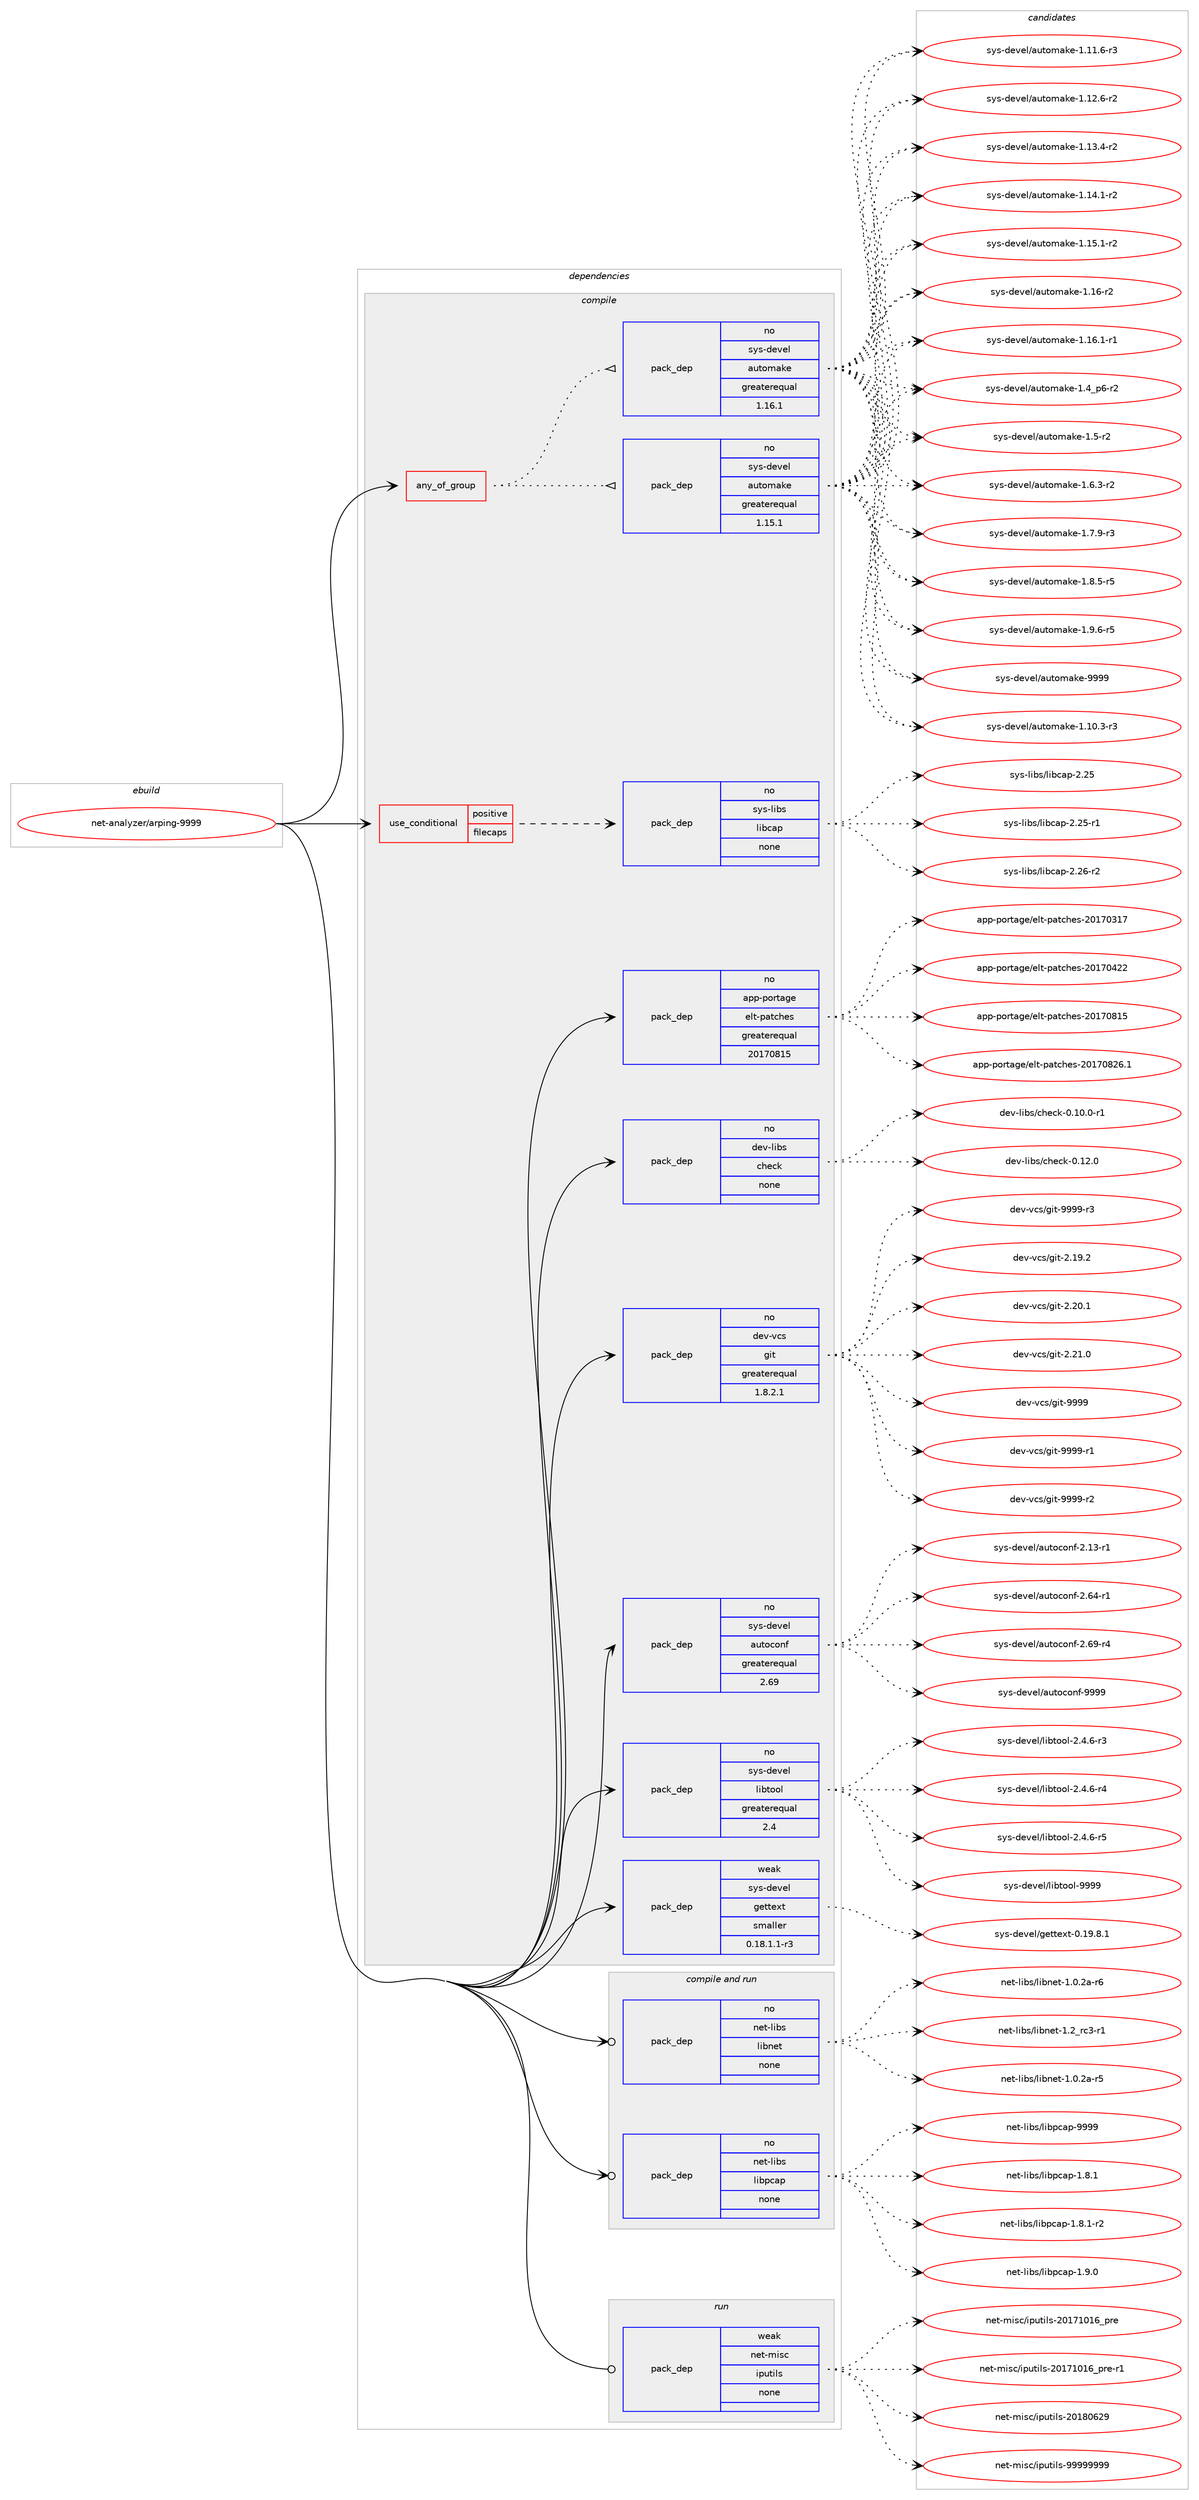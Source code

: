 digraph prolog {

# *************
# Graph options
# *************

newrank=true;
concentrate=true;
compound=true;
graph [rankdir=LR,fontname=Helvetica,fontsize=10,ranksep=1.5];#, ranksep=2.5, nodesep=0.2];
edge  [arrowhead=vee];
node  [fontname=Helvetica,fontsize=10];

# **********
# The ebuild
# **********

subgraph cluster_leftcol {
color=gray;
rank=same;
label=<<i>ebuild</i>>;
id [label="net-analyzer/arping-9999", color=red, width=4, href="../net-analyzer/arping-9999.svg"];
}

# ****************
# The dependencies
# ****************

subgraph cluster_midcol {
color=gray;
label=<<i>dependencies</i>>;
subgraph cluster_compile {
fillcolor="#eeeeee";
style=filled;
label=<<i>compile</i>>;
subgraph any25729 {
dependency1641973 [label=<<TABLE BORDER="0" CELLBORDER="1" CELLSPACING="0" CELLPADDING="4"><TR><TD CELLPADDING="10">any_of_group</TD></TR></TABLE>>, shape=none, color=red];subgraph pack1173904 {
dependency1641974 [label=<<TABLE BORDER="0" CELLBORDER="1" CELLSPACING="0" CELLPADDING="4" WIDTH="220"><TR><TD ROWSPAN="6" CELLPADDING="30">pack_dep</TD></TR><TR><TD WIDTH="110">no</TD></TR><TR><TD>sys-devel</TD></TR><TR><TD>automake</TD></TR><TR><TD>greaterequal</TD></TR><TR><TD>1.16.1</TD></TR></TABLE>>, shape=none, color=blue];
}
dependency1641973:e -> dependency1641974:w [weight=20,style="dotted",arrowhead="oinv"];
subgraph pack1173905 {
dependency1641975 [label=<<TABLE BORDER="0" CELLBORDER="1" CELLSPACING="0" CELLPADDING="4" WIDTH="220"><TR><TD ROWSPAN="6" CELLPADDING="30">pack_dep</TD></TR><TR><TD WIDTH="110">no</TD></TR><TR><TD>sys-devel</TD></TR><TR><TD>automake</TD></TR><TR><TD>greaterequal</TD></TR><TR><TD>1.15.1</TD></TR></TABLE>>, shape=none, color=blue];
}
dependency1641973:e -> dependency1641975:w [weight=20,style="dotted",arrowhead="oinv"];
}
id:e -> dependency1641973:w [weight=20,style="solid",arrowhead="vee"];
subgraph cond441566 {
dependency1641976 [label=<<TABLE BORDER="0" CELLBORDER="1" CELLSPACING="0" CELLPADDING="4"><TR><TD ROWSPAN="3" CELLPADDING="10">use_conditional</TD></TR><TR><TD>positive</TD></TR><TR><TD>filecaps</TD></TR></TABLE>>, shape=none, color=red];
subgraph pack1173906 {
dependency1641977 [label=<<TABLE BORDER="0" CELLBORDER="1" CELLSPACING="0" CELLPADDING="4" WIDTH="220"><TR><TD ROWSPAN="6" CELLPADDING="30">pack_dep</TD></TR><TR><TD WIDTH="110">no</TD></TR><TR><TD>sys-libs</TD></TR><TR><TD>libcap</TD></TR><TR><TD>none</TD></TR><TR><TD></TD></TR></TABLE>>, shape=none, color=blue];
}
dependency1641976:e -> dependency1641977:w [weight=20,style="dashed",arrowhead="vee"];
}
id:e -> dependency1641976:w [weight=20,style="solid",arrowhead="vee"];
subgraph pack1173907 {
dependency1641978 [label=<<TABLE BORDER="0" CELLBORDER="1" CELLSPACING="0" CELLPADDING="4" WIDTH="220"><TR><TD ROWSPAN="6" CELLPADDING="30">pack_dep</TD></TR><TR><TD WIDTH="110">no</TD></TR><TR><TD>app-portage</TD></TR><TR><TD>elt-patches</TD></TR><TR><TD>greaterequal</TD></TR><TR><TD>20170815</TD></TR></TABLE>>, shape=none, color=blue];
}
id:e -> dependency1641978:w [weight=20,style="solid",arrowhead="vee"];
subgraph pack1173908 {
dependency1641979 [label=<<TABLE BORDER="0" CELLBORDER="1" CELLSPACING="0" CELLPADDING="4" WIDTH="220"><TR><TD ROWSPAN="6" CELLPADDING="30">pack_dep</TD></TR><TR><TD WIDTH="110">no</TD></TR><TR><TD>dev-libs</TD></TR><TR><TD>check</TD></TR><TR><TD>none</TD></TR><TR><TD></TD></TR></TABLE>>, shape=none, color=blue];
}
id:e -> dependency1641979:w [weight=20,style="solid",arrowhead="vee"];
subgraph pack1173909 {
dependency1641980 [label=<<TABLE BORDER="0" CELLBORDER="1" CELLSPACING="0" CELLPADDING="4" WIDTH="220"><TR><TD ROWSPAN="6" CELLPADDING="30">pack_dep</TD></TR><TR><TD WIDTH="110">no</TD></TR><TR><TD>dev-vcs</TD></TR><TR><TD>git</TD></TR><TR><TD>greaterequal</TD></TR><TR><TD>1.8.2.1</TD></TR></TABLE>>, shape=none, color=blue];
}
id:e -> dependency1641980:w [weight=20,style="solid",arrowhead="vee"];
subgraph pack1173910 {
dependency1641981 [label=<<TABLE BORDER="0" CELLBORDER="1" CELLSPACING="0" CELLPADDING="4" WIDTH="220"><TR><TD ROWSPAN="6" CELLPADDING="30">pack_dep</TD></TR><TR><TD WIDTH="110">no</TD></TR><TR><TD>sys-devel</TD></TR><TR><TD>autoconf</TD></TR><TR><TD>greaterequal</TD></TR><TR><TD>2.69</TD></TR></TABLE>>, shape=none, color=blue];
}
id:e -> dependency1641981:w [weight=20,style="solid",arrowhead="vee"];
subgraph pack1173911 {
dependency1641982 [label=<<TABLE BORDER="0" CELLBORDER="1" CELLSPACING="0" CELLPADDING="4" WIDTH="220"><TR><TD ROWSPAN="6" CELLPADDING="30">pack_dep</TD></TR><TR><TD WIDTH="110">no</TD></TR><TR><TD>sys-devel</TD></TR><TR><TD>libtool</TD></TR><TR><TD>greaterequal</TD></TR><TR><TD>2.4</TD></TR></TABLE>>, shape=none, color=blue];
}
id:e -> dependency1641982:w [weight=20,style="solid",arrowhead="vee"];
subgraph pack1173912 {
dependency1641983 [label=<<TABLE BORDER="0" CELLBORDER="1" CELLSPACING="0" CELLPADDING="4" WIDTH="220"><TR><TD ROWSPAN="6" CELLPADDING="30">pack_dep</TD></TR><TR><TD WIDTH="110">weak</TD></TR><TR><TD>sys-devel</TD></TR><TR><TD>gettext</TD></TR><TR><TD>smaller</TD></TR><TR><TD>0.18.1.1-r3</TD></TR></TABLE>>, shape=none, color=blue];
}
id:e -> dependency1641983:w [weight=20,style="solid",arrowhead="vee"];
}
subgraph cluster_compileandrun {
fillcolor="#eeeeee";
style=filled;
label=<<i>compile and run</i>>;
subgraph pack1173913 {
dependency1641984 [label=<<TABLE BORDER="0" CELLBORDER="1" CELLSPACING="0" CELLPADDING="4" WIDTH="220"><TR><TD ROWSPAN="6" CELLPADDING="30">pack_dep</TD></TR><TR><TD WIDTH="110">no</TD></TR><TR><TD>net-libs</TD></TR><TR><TD>libnet</TD></TR><TR><TD>none</TD></TR><TR><TD></TD></TR></TABLE>>, shape=none, color=blue];
}
id:e -> dependency1641984:w [weight=20,style="solid",arrowhead="odotvee"];
subgraph pack1173914 {
dependency1641985 [label=<<TABLE BORDER="0" CELLBORDER="1" CELLSPACING="0" CELLPADDING="4" WIDTH="220"><TR><TD ROWSPAN="6" CELLPADDING="30">pack_dep</TD></TR><TR><TD WIDTH="110">no</TD></TR><TR><TD>net-libs</TD></TR><TR><TD>libpcap</TD></TR><TR><TD>none</TD></TR><TR><TD></TD></TR></TABLE>>, shape=none, color=blue];
}
id:e -> dependency1641985:w [weight=20,style="solid",arrowhead="odotvee"];
}
subgraph cluster_run {
fillcolor="#eeeeee";
style=filled;
label=<<i>run</i>>;
subgraph pack1173915 {
dependency1641986 [label=<<TABLE BORDER="0" CELLBORDER="1" CELLSPACING="0" CELLPADDING="4" WIDTH="220"><TR><TD ROWSPAN="6" CELLPADDING="30">pack_dep</TD></TR><TR><TD WIDTH="110">weak</TD></TR><TR><TD>net-misc</TD></TR><TR><TD>iputils</TD></TR><TR><TD>none</TD></TR><TR><TD></TD></TR></TABLE>>, shape=none, color=blue];
}
id:e -> dependency1641986:w [weight=20,style="solid",arrowhead="odot"];
}
}

# **************
# The candidates
# **************

subgraph cluster_choices {
rank=same;
color=gray;
label=<<i>candidates</i>>;

subgraph choice1173904 {
color=black;
nodesep=1;
choice11512111545100101118101108479711711611110997107101454946494846514511451 [label="sys-devel/automake-1.10.3-r3", color=red, width=4,href="../sys-devel/automake-1.10.3-r3.svg"];
choice11512111545100101118101108479711711611110997107101454946494946544511451 [label="sys-devel/automake-1.11.6-r3", color=red, width=4,href="../sys-devel/automake-1.11.6-r3.svg"];
choice11512111545100101118101108479711711611110997107101454946495046544511450 [label="sys-devel/automake-1.12.6-r2", color=red, width=4,href="../sys-devel/automake-1.12.6-r2.svg"];
choice11512111545100101118101108479711711611110997107101454946495146524511450 [label="sys-devel/automake-1.13.4-r2", color=red, width=4,href="../sys-devel/automake-1.13.4-r2.svg"];
choice11512111545100101118101108479711711611110997107101454946495246494511450 [label="sys-devel/automake-1.14.1-r2", color=red, width=4,href="../sys-devel/automake-1.14.1-r2.svg"];
choice11512111545100101118101108479711711611110997107101454946495346494511450 [label="sys-devel/automake-1.15.1-r2", color=red, width=4,href="../sys-devel/automake-1.15.1-r2.svg"];
choice1151211154510010111810110847971171161111099710710145494649544511450 [label="sys-devel/automake-1.16-r2", color=red, width=4,href="../sys-devel/automake-1.16-r2.svg"];
choice11512111545100101118101108479711711611110997107101454946495446494511449 [label="sys-devel/automake-1.16.1-r1", color=red, width=4,href="../sys-devel/automake-1.16.1-r1.svg"];
choice115121115451001011181011084797117116111109971071014549465295112544511450 [label="sys-devel/automake-1.4_p6-r2", color=red, width=4,href="../sys-devel/automake-1.4_p6-r2.svg"];
choice11512111545100101118101108479711711611110997107101454946534511450 [label="sys-devel/automake-1.5-r2", color=red, width=4,href="../sys-devel/automake-1.5-r2.svg"];
choice115121115451001011181011084797117116111109971071014549465446514511450 [label="sys-devel/automake-1.6.3-r2", color=red, width=4,href="../sys-devel/automake-1.6.3-r2.svg"];
choice115121115451001011181011084797117116111109971071014549465546574511451 [label="sys-devel/automake-1.7.9-r3", color=red, width=4,href="../sys-devel/automake-1.7.9-r3.svg"];
choice115121115451001011181011084797117116111109971071014549465646534511453 [label="sys-devel/automake-1.8.5-r5", color=red, width=4,href="../sys-devel/automake-1.8.5-r5.svg"];
choice115121115451001011181011084797117116111109971071014549465746544511453 [label="sys-devel/automake-1.9.6-r5", color=red, width=4,href="../sys-devel/automake-1.9.6-r5.svg"];
choice115121115451001011181011084797117116111109971071014557575757 [label="sys-devel/automake-9999", color=red, width=4,href="../sys-devel/automake-9999.svg"];
dependency1641974:e -> choice11512111545100101118101108479711711611110997107101454946494846514511451:w [style=dotted,weight="100"];
dependency1641974:e -> choice11512111545100101118101108479711711611110997107101454946494946544511451:w [style=dotted,weight="100"];
dependency1641974:e -> choice11512111545100101118101108479711711611110997107101454946495046544511450:w [style=dotted,weight="100"];
dependency1641974:e -> choice11512111545100101118101108479711711611110997107101454946495146524511450:w [style=dotted,weight="100"];
dependency1641974:e -> choice11512111545100101118101108479711711611110997107101454946495246494511450:w [style=dotted,weight="100"];
dependency1641974:e -> choice11512111545100101118101108479711711611110997107101454946495346494511450:w [style=dotted,weight="100"];
dependency1641974:e -> choice1151211154510010111810110847971171161111099710710145494649544511450:w [style=dotted,weight="100"];
dependency1641974:e -> choice11512111545100101118101108479711711611110997107101454946495446494511449:w [style=dotted,weight="100"];
dependency1641974:e -> choice115121115451001011181011084797117116111109971071014549465295112544511450:w [style=dotted,weight="100"];
dependency1641974:e -> choice11512111545100101118101108479711711611110997107101454946534511450:w [style=dotted,weight="100"];
dependency1641974:e -> choice115121115451001011181011084797117116111109971071014549465446514511450:w [style=dotted,weight="100"];
dependency1641974:e -> choice115121115451001011181011084797117116111109971071014549465546574511451:w [style=dotted,weight="100"];
dependency1641974:e -> choice115121115451001011181011084797117116111109971071014549465646534511453:w [style=dotted,weight="100"];
dependency1641974:e -> choice115121115451001011181011084797117116111109971071014549465746544511453:w [style=dotted,weight="100"];
dependency1641974:e -> choice115121115451001011181011084797117116111109971071014557575757:w [style=dotted,weight="100"];
}
subgraph choice1173905 {
color=black;
nodesep=1;
choice11512111545100101118101108479711711611110997107101454946494846514511451 [label="sys-devel/automake-1.10.3-r3", color=red, width=4,href="../sys-devel/automake-1.10.3-r3.svg"];
choice11512111545100101118101108479711711611110997107101454946494946544511451 [label="sys-devel/automake-1.11.6-r3", color=red, width=4,href="../sys-devel/automake-1.11.6-r3.svg"];
choice11512111545100101118101108479711711611110997107101454946495046544511450 [label="sys-devel/automake-1.12.6-r2", color=red, width=4,href="../sys-devel/automake-1.12.6-r2.svg"];
choice11512111545100101118101108479711711611110997107101454946495146524511450 [label="sys-devel/automake-1.13.4-r2", color=red, width=4,href="../sys-devel/automake-1.13.4-r2.svg"];
choice11512111545100101118101108479711711611110997107101454946495246494511450 [label="sys-devel/automake-1.14.1-r2", color=red, width=4,href="../sys-devel/automake-1.14.1-r2.svg"];
choice11512111545100101118101108479711711611110997107101454946495346494511450 [label="sys-devel/automake-1.15.1-r2", color=red, width=4,href="../sys-devel/automake-1.15.1-r2.svg"];
choice1151211154510010111810110847971171161111099710710145494649544511450 [label="sys-devel/automake-1.16-r2", color=red, width=4,href="../sys-devel/automake-1.16-r2.svg"];
choice11512111545100101118101108479711711611110997107101454946495446494511449 [label="sys-devel/automake-1.16.1-r1", color=red, width=4,href="../sys-devel/automake-1.16.1-r1.svg"];
choice115121115451001011181011084797117116111109971071014549465295112544511450 [label="sys-devel/automake-1.4_p6-r2", color=red, width=4,href="../sys-devel/automake-1.4_p6-r2.svg"];
choice11512111545100101118101108479711711611110997107101454946534511450 [label="sys-devel/automake-1.5-r2", color=red, width=4,href="../sys-devel/automake-1.5-r2.svg"];
choice115121115451001011181011084797117116111109971071014549465446514511450 [label="sys-devel/automake-1.6.3-r2", color=red, width=4,href="../sys-devel/automake-1.6.3-r2.svg"];
choice115121115451001011181011084797117116111109971071014549465546574511451 [label="sys-devel/automake-1.7.9-r3", color=red, width=4,href="../sys-devel/automake-1.7.9-r3.svg"];
choice115121115451001011181011084797117116111109971071014549465646534511453 [label="sys-devel/automake-1.8.5-r5", color=red, width=4,href="../sys-devel/automake-1.8.5-r5.svg"];
choice115121115451001011181011084797117116111109971071014549465746544511453 [label="sys-devel/automake-1.9.6-r5", color=red, width=4,href="../sys-devel/automake-1.9.6-r5.svg"];
choice115121115451001011181011084797117116111109971071014557575757 [label="sys-devel/automake-9999", color=red, width=4,href="../sys-devel/automake-9999.svg"];
dependency1641975:e -> choice11512111545100101118101108479711711611110997107101454946494846514511451:w [style=dotted,weight="100"];
dependency1641975:e -> choice11512111545100101118101108479711711611110997107101454946494946544511451:w [style=dotted,weight="100"];
dependency1641975:e -> choice11512111545100101118101108479711711611110997107101454946495046544511450:w [style=dotted,weight="100"];
dependency1641975:e -> choice11512111545100101118101108479711711611110997107101454946495146524511450:w [style=dotted,weight="100"];
dependency1641975:e -> choice11512111545100101118101108479711711611110997107101454946495246494511450:w [style=dotted,weight="100"];
dependency1641975:e -> choice11512111545100101118101108479711711611110997107101454946495346494511450:w [style=dotted,weight="100"];
dependency1641975:e -> choice1151211154510010111810110847971171161111099710710145494649544511450:w [style=dotted,weight="100"];
dependency1641975:e -> choice11512111545100101118101108479711711611110997107101454946495446494511449:w [style=dotted,weight="100"];
dependency1641975:e -> choice115121115451001011181011084797117116111109971071014549465295112544511450:w [style=dotted,weight="100"];
dependency1641975:e -> choice11512111545100101118101108479711711611110997107101454946534511450:w [style=dotted,weight="100"];
dependency1641975:e -> choice115121115451001011181011084797117116111109971071014549465446514511450:w [style=dotted,weight="100"];
dependency1641975:e -> choice115121115451001011181011084797117116111109971071014549465546574511451:w [style=dotted,weight="100"];
dependency1641975:e -> choice115121115451001011181011084797117116111109971071014549465646534511453:w [style=dotted,weight="100"];
dependency1641975:e -> choice115121115451001011181011084797117116111109971071014549465746544511453:w [style=dotted,weight="100"];
dependency1641975:e -> choice115121115451001011181011084797117116111109971071014557575757:w [style=dotted,weight="100"];
}
subgraph choice1173906 {
color=black;
nodesep=1;
choice1151211154510810598115471081059899971124550465053 [label="sys-libs/libcap-2.25", color=red, width=4,href="../sys-libs/libcap-2.25.svg"];
choice11512111545108105981154710810598999711245504650534511449 [label="sys-libs/libcap-2.25-r1", color=red, width=4,href="../sys-libs/libcap-2.25-r1.svg"];
choice11512111545108105981154710810598999711245504650544511450 [label="sys-libs/libcap-2.26-r2", color=red, width=4,href="../sys-libs/libcap-2.26-r2.svg"];
dependency1641977:e -> choice1151211154510810598115471081059899971124550465053:w [style=dotted,weight="100"];
dependency1641977:e -> choice11512111545108105981154710810598999711245504650534511449:w [style=dotted,weight="100"];
dependency1641977:e -> choice11512111545108105981154710810598999711245504650544511450:w [style=dotted,weight="100"];
}
subgraph choice1173907 {
color=black;
nodesep=1;
choice97112112451121111141169710310147101108116451129711699104101115455048495548514955 [label="app-portage/elt-patches-20170317", color=red, width=4,href="../app-portage/elt-patches-20170317.svg"];
choice97112112451121111141169710310147101108116451129711699104101115455048495548525050 [label="app-portage/elt-patches-20170422", color=red, width=4,href="../app-portage/elt-patches-20170422.svg"];
choice97112112451121111141169710310147101108116451129711699104101115455048495548564953 [label="app-portage/elt-patches-20170815", color=red, width=4,href="../app-portage/elt-patches-20170815.svg"];
choice971121124511211111411697103101471011081164511297116991041011154550484955485650544649 [label="app-portage/elt-patches-20170826.1", color=red, width=4,href="../app-portage/elt-patches-20170826.1.svg"];
dependency1641978:e -> choice97112112451121111141169710310147101108116451129711699104101115455048495548514955:w [style=dotted,weight="100"];
dependency1641978:e -> choice97112112451121111141169710310147101108116451129711699104101115455048495548525050:w [style=dotted,weight="100"];
dependency1641978:e -> choice97112112451121111141169710310147101108116451129711699104101115455048495548564953:w [style=dotted,weight="100"];
dependency1641978:e -> choice971121124511211111411697103101471011081164511297116991041011154550484955485650544649:w [style=dotted,weight="100"];
}
subgraph choice1173908 {
color=black;
nodesep=1;
choice1001011184510810598115479910410199107454846494846484511449 [label="dev-libs/check-0.10.0-r1", color=red, width=4,href="../dev-libs/check-0.10.0-r1.svg"];
choice100101118451081059811547991041019910745484649504648 [label="dev-libs/check-0.12.0", color=red, width=4,href="../dev-libs/check-0.12.0.svg"];
dependency1641979:e -> choice1001011184510810598115479910410199107454846494846484511449:w [style=dotted,weight="100"];
dependency1641979:e -> choice100101118451081059811547991041019910745484649504648:w [style=dotted,weight="100"];
}
subgraph choice1173909 {
color=black;
nodesep=1;
choice10010111845118991154710310511645504649574650 [label="dev-vcs/git-2.19.2", color=red, width=4,href="../dev-vcs/git-2.19.2.svg"];
choice10010111845118991154710310511645504650484649 [label="dev-vcs/git-2.20.1", color=red, width=4,href="../dev-vcs/git-2.20.1.svg"];
choice10010111845118991154710310511645504650494648 [label="dev-vcs/git-2.21.0", color=red, width=4,href="../dev-vcs/git-2.21.0.svg"];
choice1001011184511899115471031051164557575757 [label="dev-vcs/git-9999", color=red, width=4,href="../dev-vcs/git-9999.svg"];
choice10010111845118991154710310511645575757574511449 [label="dev-vcs/git-9999-r1", color=red, width=4,href="../dev-vcs/git-9999-r1.svg"];
choice10010111845118991154710310511645575757574511450 [label="dev-vcs/git-9999-r2", color=red, width=4,href="../dev-vcs/git-9999-r2.svg"];
choice10010111845118991154710310511645575757574511451 [label="dev-vcs/git-9999-r3", color=red, width=4,href="../dev-vcs/git-9999-r3.svg"];
dependency1641980:e -> choice10010111845118991154710310511645504649574650:w [style=dotted,weight="100"];
dependency1641980:e -> choice10010111845118991154710310511645504650484649:w [style=dotted,weight="100"];
dependency1641980:e -> choice10010111845118991154710310511645504650494648:w [style=dotted,weight="100"];
dependency1641980:e -> choice1001011184511899115471031051164557575757:w [style=dotted,weight="100"];
dependency1641980:e -> choice10010111845118991154710310511645575757574511449:w [style=dotted,weight="100"];
dependency1641980:e -> choice10010111845118991154710310511645575757574511450:w [style=dotted,weight="100"];
dependency1641980:e -> choice10010111845118991154710310511645575757574511451:w [style=dotted,weight="100"];
}
subgraph choice1173910 {
color=black;
nodesep=1;
choice1151211154510010111810110847971171161119911111010245504649514511449 [label="sys-devel/autoconf-2.13-r1", color=red, width=4,href="../sys-devel/autoconf-2.13-r1.svg"];
choice1151211154510010111810110847971171161119911111010245504654524511449 [label="sys-devel/autoconf-2.64-r1", color=red, width=4,href="../sys-devel/autoconf-2.64-r1.svg"];
choice1151211154510010111810110847971171161119911111010245504654574511452 [label="sys-devel/autoconf-2.69-r4", color=red, width=4,href="../sys-devel/autoconf-2.69-r4.svg"];
choice115121115451001011181011084797117116111991111101024557575757 [label="sys-devel/autoconf-9999", color=red, width=4,href="../sys-devel/autoconf-9999.svg"];
dependency1641981:e -> choice1151211154510010111810110847971171161119911111010245504649514511449:w [style=dotted,weight="100"];
dependency1641981:e -> choice1151211154510010111810110847971171161119911111010245504654524511449:w [style=dotted,weight="100"];
dependency1641981:e -> choice1151211154510010111810110847971171161119911111010245504654574511452:w [style=dotted,weight="100"];
dependency1641981:e -> choice115121115451001011181011084797117116111991111101024557575757:w [style=dotted,weight="100"];
}
subgraph choice1173911 {
color=black;
nodesep=1;
choice1151211154510010111810110847108105981161111111084550465246544511451 [label="sys-devel/libtool-2.4.6-r3", color=red, width=4,href="../sys-devel/libtool-2.4.6-r3.svg"];
choice1151211154510010111810110847108105981161111111084550465246544511452 [label="sys-devel/libtool-2.4.6-r4", color=red, width=4,href="../sys-devel/libtool-2.4.6-r4.svg"];
choice1151211154510010111810110847108105981161111111084550465246544511453 [label="sys-devel/libtool-2.4.6-r5", color=red, width=4,href="../sys-devel/libtool-2.4.6-r5.svg"];
choice1151211154510010111810110847108105981161111111084557575757 [label="sys-devel/libtool-9999", color=red, width=4,href="../sys-devel/libtool-9999.svg"];
dependency1641982:e -> choice1151211154510010111810110847108105981161111111084550465246544511451:w [style=dotted,weight="100"];
dependency1641982:e -> choice1151211154510010111810110847108105981161111111084550465246544511452:w [style=dotted,weight="100"];
dependency1641982:e -> choice1151211154510010111810110847108105981161111111084550465246544511453:w [style=dotted,weight="100"];
dependency1641982:e -> choice1151211154510010111810110847108105981161111111084557575757:w [style=dotted,weight="100"];
}
subgraph choice1173912 {
color=black;
nodesep=1;
choice1151211154510010111810110847103101116116101120116454846495746564649 [label="sys-devel/gettext-0.19.8.1", color=red, width=4,href="../sys-devel/gettext-0.19.8.1.svg"];
dependency1641983:e -> choice1151211154510010111810110847103101116116101120116454846495746564649:w [style=dotted,weight="100"];
}
subgraph choice1173913 {
color=black;
nodesep=1;
choice11010111645108105981154710810598110101116454946484650974511453 [label="net-libs/libnet-1.0.2a-r5", color=red, width=4,href="../net-libs/libnet-1.0.2a-r5.svg"];
choice11010111645108105981154710810598110101116454946484650974511454 [label="net-libs/libnet-1.0.2a-r6", color=red, width=4,href="../net-libs/libnet-1.0.2a-r6.svg"];
choice11010111645108105981154710810598110101116454946509511499514511449 [label="net-libs/libnet-1.2_rc3-r1", color=red, width=4,href="../net-libs/libnet-1.2_rc3-r1.svg"];
dependency1641984:e -> choice11010111645108105981154710810598110101116454946484650974511453:w [style=dotted,weight="100"];
dependency1641984:e -> choice11010111645108105981154710810598110101116454946484650974511454:w [style=dotted,weight="100"];
dependency1641984:e -> choice11010111645108105981154710810598110101116454946509511499514511449:w [style=dotted,weight="100"];
}
subgraph choice1173914 {
color=black;
nodesep=1;
choice110101116451081059811547108105981129997112454946564649 [label="net-libs/libpcap-1.8.1", color=red, width=4,href="../net-libs/libpcap-1.8.1.svg"];
choice1101011164510810598115471081059811299971124549465646494511450 [label="net-libs/libpcap-1.8.1-r2", color=red, width=4,href="../net-libs/libpcap-1.8.1-r2.svg"];
choice110101116451081059811547108105981129997112454946574648 [label="net-libs/libpcap-1.9.0", color=red, width=4,href="../net-libs/libpcap-1.9.0.svg"];
choice1101011164510810598115471081059811299971124557575757 [label="net-libs/libpcap-9999", color=red, width=4,href="../net-libs/libpcap-9999.svg"];
dependency1641985:e -> choice110101116451081059811547108105981129997112454946564649:w [style=dotted,weight="100"];
dependency1641985:e -> choice1101011164510810598115471081059811299971124549465646494511450:w [style=dotted,weight="100"];
dependency1641985:e -> choice110101116451081059811547108105981129997112454946574648:w [style=dotted,weight="100"];
dependency1641985:e -> choice1101011164510810598115471081059811299971124557575757:w [style=dotted,weight="100"];
}
subgraph choice1173915 {
color=black;
nodesep=1;
choice11010111645109105115994710511211711610510811545504849554948495495112114101 [label="net-misc/iputils-20171016_pre", color=red, width=4,href="../net-misc/iputils-20171016_pre.svg"];
choice110101116451091051159947105112117116105108115455048495549484954951121141014511449 [label="net-misc/iputils-20171016_pre-r1", color=red, width=4,href="../net-misc/iputils-20171016_pre-r1.svg"];
choice110101116451091051159947105112117116105108115455048495648545057 [label="net-misc/iputils-20180629", color=red, width=4,href="../net-misc/iputils-20180629.svg"];
choice110101116451091051159947105112117116105108115455757575757575757 [label="net-misc/iputils-99999999", color=red, width=4,href="../net-misc/iputils-99999999.svg"];
dependency1641986:e -> choice11010111645109105115994710511211711610510811545504849554948495495112114101:w [style=dotted,weight="100"];
dependency1641986:e -> choice110101116451091051159947105112117116105108115455048495549484954951121141014511449:w [style=dotted,weight="100"];
dependency1641986:e -> choice110101116451091051159947105112117116105108115455048495648545057:w [style=dotted,weight="100"];
dependency1641986:e -> choice110101116451091051159947105112117116105108115455757575757575757:w [style=dotted,weight="100"];
}
}

}
